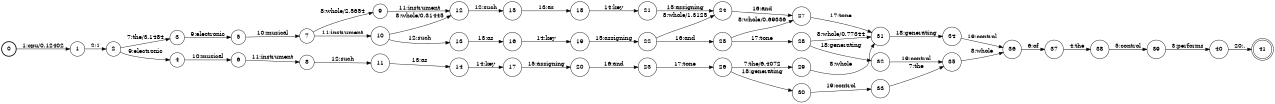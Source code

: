 digraph FST {
rankdir = LR;
size = "8.5,11";
label = "";
center = 1;
orientation = Portrait;
ranksep = "0.4";
nodesep = "0.25";
0 [label = "0", shape = circle, style = bold, fontsize = 14]
	0 -> 1 [label = "1:cpu/0.12402", fontsize = 14];
1 [label = "1", shape = circle, style = solid, fontsize = 14]
	1 -> 2 [label = "2:1", fontsize = 14];
2 [label = "2", shape = circle, style = solid, fontsize = 14]
	2 -> 3 [label = "7:the/3.1484", fontsize = 14];
	2 -> 4 [label = "9:electronic", fontsize = 14];
3 [label = "3", shape = circle, style = solid, fontsize = 14]
	3 -> 5 [label = "9:electronic", fontsize = 14];
4 [label = "4", shape = circle, style = solid, fontsize = 14]
	4 -> 6 [label = "10:musical", fontsize = 14];
5 [label = "5", shape = circle, style = solid, fontsize = 14]
	5 -> 7 [label = "10:musical", fontsize = 14];
6 [label = "6", shape = circle, style = solid, fontsize = 14]
	6 -> 8 [label = "11:instrument", fontsize = 14];
7 [label = "7", shape = circle, style = solid, fontsize = 14]
	7 -> 9 [label = "8:whole/2.5654", fontsize = 14];
	7 -> 10 [label = "11:instrument", fontsize = 14];
8 [label = "8", shape = circle, style = solid, fontsize = 14]
	8 -> 11 [label = "12:such", fontsize = 14];
9 [label = "9", shape = circle, style = solid, fontsize = 14]
	9 -> 12 [label = "11:instrument", fontsize = 14];
10 [label = "10", shape = circle, style = solid, fontsize = 14]
	10 -> 12 [label = "8:whole/0.31445", fontsize = 14];
	10 -> 13 [label = "12:such", fontsize = 14];
11 [label = "11", shape = circle, style = solid, fontsize = 14]
	11 -> 14 [label = "13:as", fontsize = 14];
12 [label = "12", shape = circle, style = solid, fontsize = 14]
	12 -> 15 [label = "12:such", fontsize = 14];
13 [label = "13", shape = circle, style = solid, fontsize = 14]
	13 -> 16 [label = "13:as", fontsize = 14];
14 [label = "14", shape = circle, style = solid, fontsize = 14]
	14 -> 17 [label = "14:key", fontsize = 14];
15 [label = "15", shape = circle, style = solid, fontsize = 14]
	15 -> 18 [label = "13:as", fontsize = 14];
16 [label = "16", shape = circle, style = solid, fontsize = 14]
	16 -> 19 [label = "14:key", fontsize = 14];
17 [label = "17", shape = circle, style = solid, fontsize = 14]
	17 -> 20 [label = "15:assigning", fontsize = 14];
18 [label = "18", shape = circle, style = solid, fontsize = 14]
	18 -> 21 [label = "14:key", fontsize = 14];
19 [label = "19", shape = circle, style = solid, fontsize = 14]
	19 -> 22 [label = "15:assigning", fontsize = 14];
20 [label = "20", shape = circle, style = solid, fontsize = 14]
	20 -> 23 [label = "16:and", fontsize = 14];
21 [label = "21", shape = circle, style = solid, fontsize = 14]
	21 -> 24 [label = "15:assigning", fontsize = 14];
22 [label = "22", shape = circle, style = solid, fontsize = 14]
	22 -> 24 [label = "8:whole/1.3125", fontsize = 14];
	22 -> 25 [label = "16:and", fontsize = 14];
23 [label = "23", shape = circle, style = solid, fontsize = 14]
	23 -> 26 [label = "17:tone", fontsize = 14];
24 [label = "24", shape = circle, style = solid, fontsize = 14]
	24 -> 27 [label = "16:and", fontsize = 14];
25 [label = "25", shape = circle, style = solid, fontsize = 14]
	25 -> 27 [label = "8:whole/0.69336", fontsize = 14];
	25 -> 28 [label = "17:tone", fontsize = 14];
26 [label = "26", shape = circle, style = solid, fontsize = 14]
	26 -> 29 [label = "7:the/6.4072", fontsize = 14];
	26 -> 30 [label = "18:generating", fontsize = 14];
27 [label = "27", shape = circle, style = solid, fontsize = 14]
	27 -> 31 [label = "17:tone", fontsize = 14];
28 [label = "28", shape = circle, style = solid, fontsize = 14]
	28 -> 31 [label = "8:whole/0.77344", fontsize = 14];
	28 -> 32 [label = "18:generating", fontsize = 14];
29 [label = "29", shape = circle, style = solid, fontsize = 14]
	29 -> 31 [label = "8:whole", fontsize = 14];
30 [label = "30", shape = circle, style = solid, fontsize = 14]
	30 -> 33 [label = "19:control", fontsize = 14];
31 [label = "31", shape = circle, style = solid, fontsize = 14]
	31 -> 34 [label = "18:generating", fontsize = 14];
32 [label = "32", shape = circle, style = solid, fontsize = 14]
	32 -> 35 [label = "19:control", fontsize = 14];
33 [label = "33", shape = circle, style = solid, fontsize = 14]
	33 -> 35 [label = "7:the", fontsize = 14];
34 [label = "34", shape = circle, style = solid, fontsize = 14]
	34 -> 36 [label = "19:control", fontsize = 14];
35 [label = "35", shape = circle, style = solid, fontsize = 14]
	35 -> 36 [label = "8:whole", fontsize = 14];
36 [label = "36", shape = circle, style = solid, fontsize = 14]
	36 -> 37 [label = "6:of", fontsize = 14];
37 [label = "37", shape = circle, style = solid, fontsize = 14]
	37 -> 38 [label = "4:the", fontsize = 14];
38 [label = "38", shape = circle, style = solid, fontsize = 14]
	38 -> 39 [label = "5:control", fontsize = 14];
39 [label = "39", shape = circle, style = solid, fontsize = 14]
	39 -> 40 [label = "3:performs", fontsize = 14];
40 [label = "40", shape = circle, style = solid, fontsize = 14]
	40 -> 41 [label = "20:.", fontsize = 14];
41 [label = "41", shape = doublecircle, style = solid, fontsize = 14]
}
